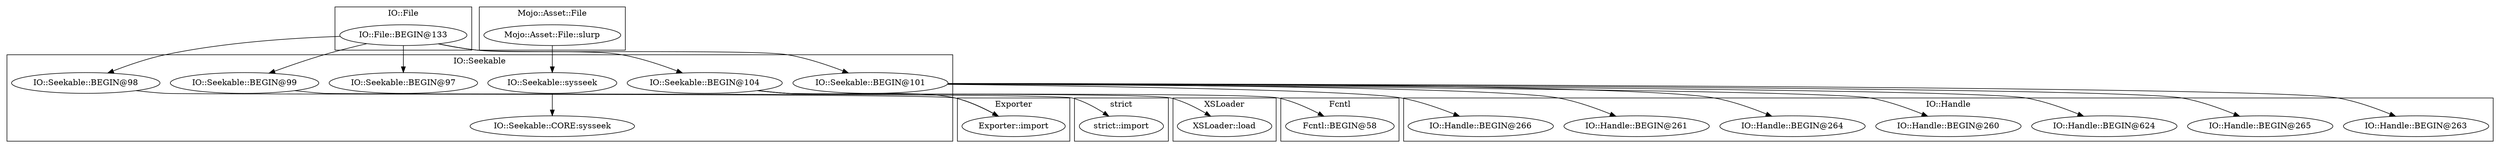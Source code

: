 digraph {
graph [overlap=false]
subgraph cluster_IO_File {
	label="IO::File";
	"IO::File::BEGIN@133";
}
subgraph cluster_strict {
	label="strict";
	"strict::import";
}
subgraph cluster_XSLoader {
	label="XSLoader";
	"XSLoader::load";
}
subgraph cluster_IO_Handle {
	label="IO::Handle";
	"IO::Handle::BEGIN@260";
	"IO::Handle::BEGIN@264";
	"IO::Handle::BEGIN@261";
	"IO::Handle::BEGIN@266";
	"IO::Handle::BEGIN@263";
	"IO::Handle::BEGIN@265";
	"IO::Handle::BEGIN@624";
}
subgraph cluster_Exporter {
	label="Exporter";
	"Exporter::import";
}
subgraph cluster_IO_Seekable {
	label="IO::Seekable";
	"IO::Seekable::BEGIN@98";
	"IO::Seekable::BEGIN@99";
	"IO::Seekable::BEGIN@97";
	"IO::Seekable::sysseek";
	"IO::Seekable::CORE:sysseek";
	"IO::Seekable::BEGIN@104";
	"IO::Seekable::BEGIN@101";
}
subgraph cluster_Fcntl {
	label="Fcntl";
	"Fcntl::BEGIN@58";
}
subgraph cluster_Mojo_Asset_File {
	label="Mojo::Asset::File";
	"Mojo::Asset::File::slurp";
}
"IO::Seekable::BEGIN@101" -> "IO::Handle::BEGIN@266";
"IO::Seekable::BEGIN@98" -> "Exporter::import";
"IO::Seekable::BEGIN@104" -> "Exporter::import";
"Mojo::Asset::File::slurp" -> "IO::Seekable::sysseek";
"IO::Seekable::BEGIN@101" -> "IO::Handle::BEGIN@260";
"IO::Seekable::BEGIN@101" -> "IO::Handle::BEGIN@261";
"IO::Seekable::BEGIN@104" -> "Fcntl::BEGIN@58";
"IO::Seekable::BEGIN@104" -> "XSLoader::load";
"IO::Seekable::BEGIN@101" -> "IO::Handle::BEGIN@265";
"IO::File::BEGIN@133" -> "IO::Seekable::BEGIN@98";
"IO::Seekable::BEGIN@101" -> "IO::Handle::BEGIN@263";
"IO::Seekable::BEGIN@101" -> "IO::Handle::BEGIN@624";
"IO::File::BEGIN@133" -> "IO::Seekable::BEGIN@97";
"IO::File::BEGIN@133" -> "IO::Seekable::BEGIN@104";
"IO::File::BEGIN@133" -> "IO::Seekable::BEGIN@101";
"IO::Seekable::BEGIN@101" -> "IO::Handle::BEGIN@264";
"IO::File::BEGIN@133" -> "IO::Seekable::BEGIN@99";
"IO::Seekable::sysseek" -> "IO::Seekable::CORE:sysseek";
"IO::Seekable::BEGIN@99" -> "strict::import";
}
